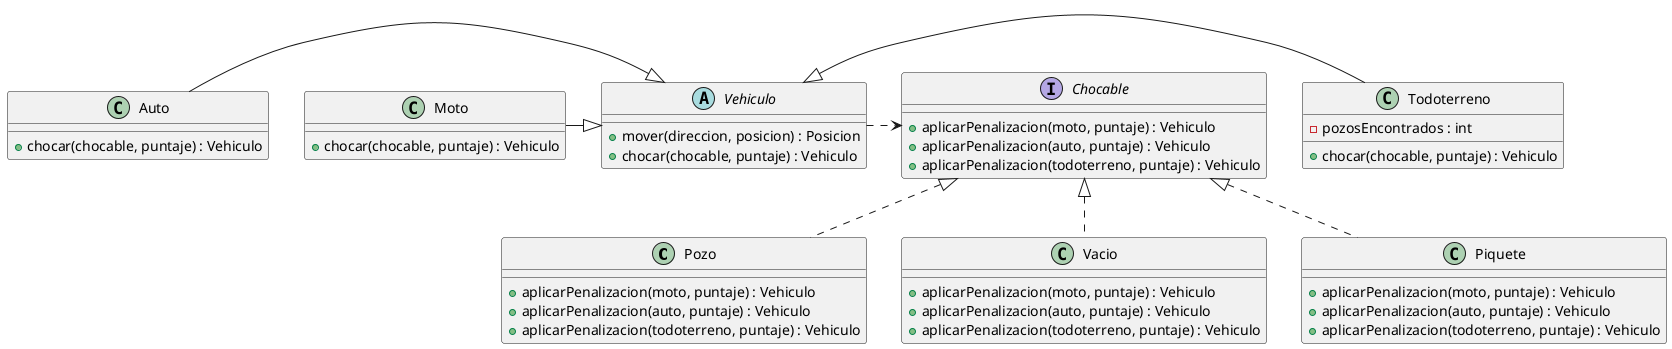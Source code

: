 @startuml


class Pozo {
    +  aplicarPenalizacion(moto, puntaje) : Vehiculo
    +  aplicarPenalizacion(auto, puntaje) : Vehiculo
    +  aplicarPenalizacion(todoterreno, puntaje) : Vehiculo
}

class Vacio {
    +  aplicarPenalizacion(moto, puntaje) : Vehiculo
    +  aplicarPenalizacion(auto, puntaje) : Vehiculo
    +  aplicarPenalizacion(todoterreno, puntaje) : Vehiculo
}

class Piquete { 
    +  aplicarPenalizacion(moto, puntaje) : Vehiculo
    +  aplicarPenalizacion(auto, puntaje) : Vehiculo
    +  aplicarPenalizacion(todoterreno, puntaje) : Vehiculo
}

class Auto {
    + chocar(chocable, puntaje) : Vehiculo
}

class Moto {
    + chocar(chocable, puntaje) : Vehiculo
}

class Todoterreno {
    - pozosEncontrados : int
    + chocar(chocable, puntaje) : Vehiculo
}

abstract class Vehiculo {
    + mover(direccion, posicion) : Posicion
    + chocar(chocable, puntaje) : Vehiculo
}

interface Chocable {
    + aplicarPenalizacion(moto, puntaje) : Vehiculo
    + aplicarPenalizacion(auto, puntaje) : Vehiculo
    + aplicarPenalizacion(todoterreno, puntaje) : Vehiculo
}

Chocable <|.. Pozo
Chocable <|.. Vacio
Chocable <|.. Piquete

Vehiculo <|- Todoterreno
Auto -|> Vehiculo
Moto -|> Vehiculo

Vehiculo .> Chocable




@enduml